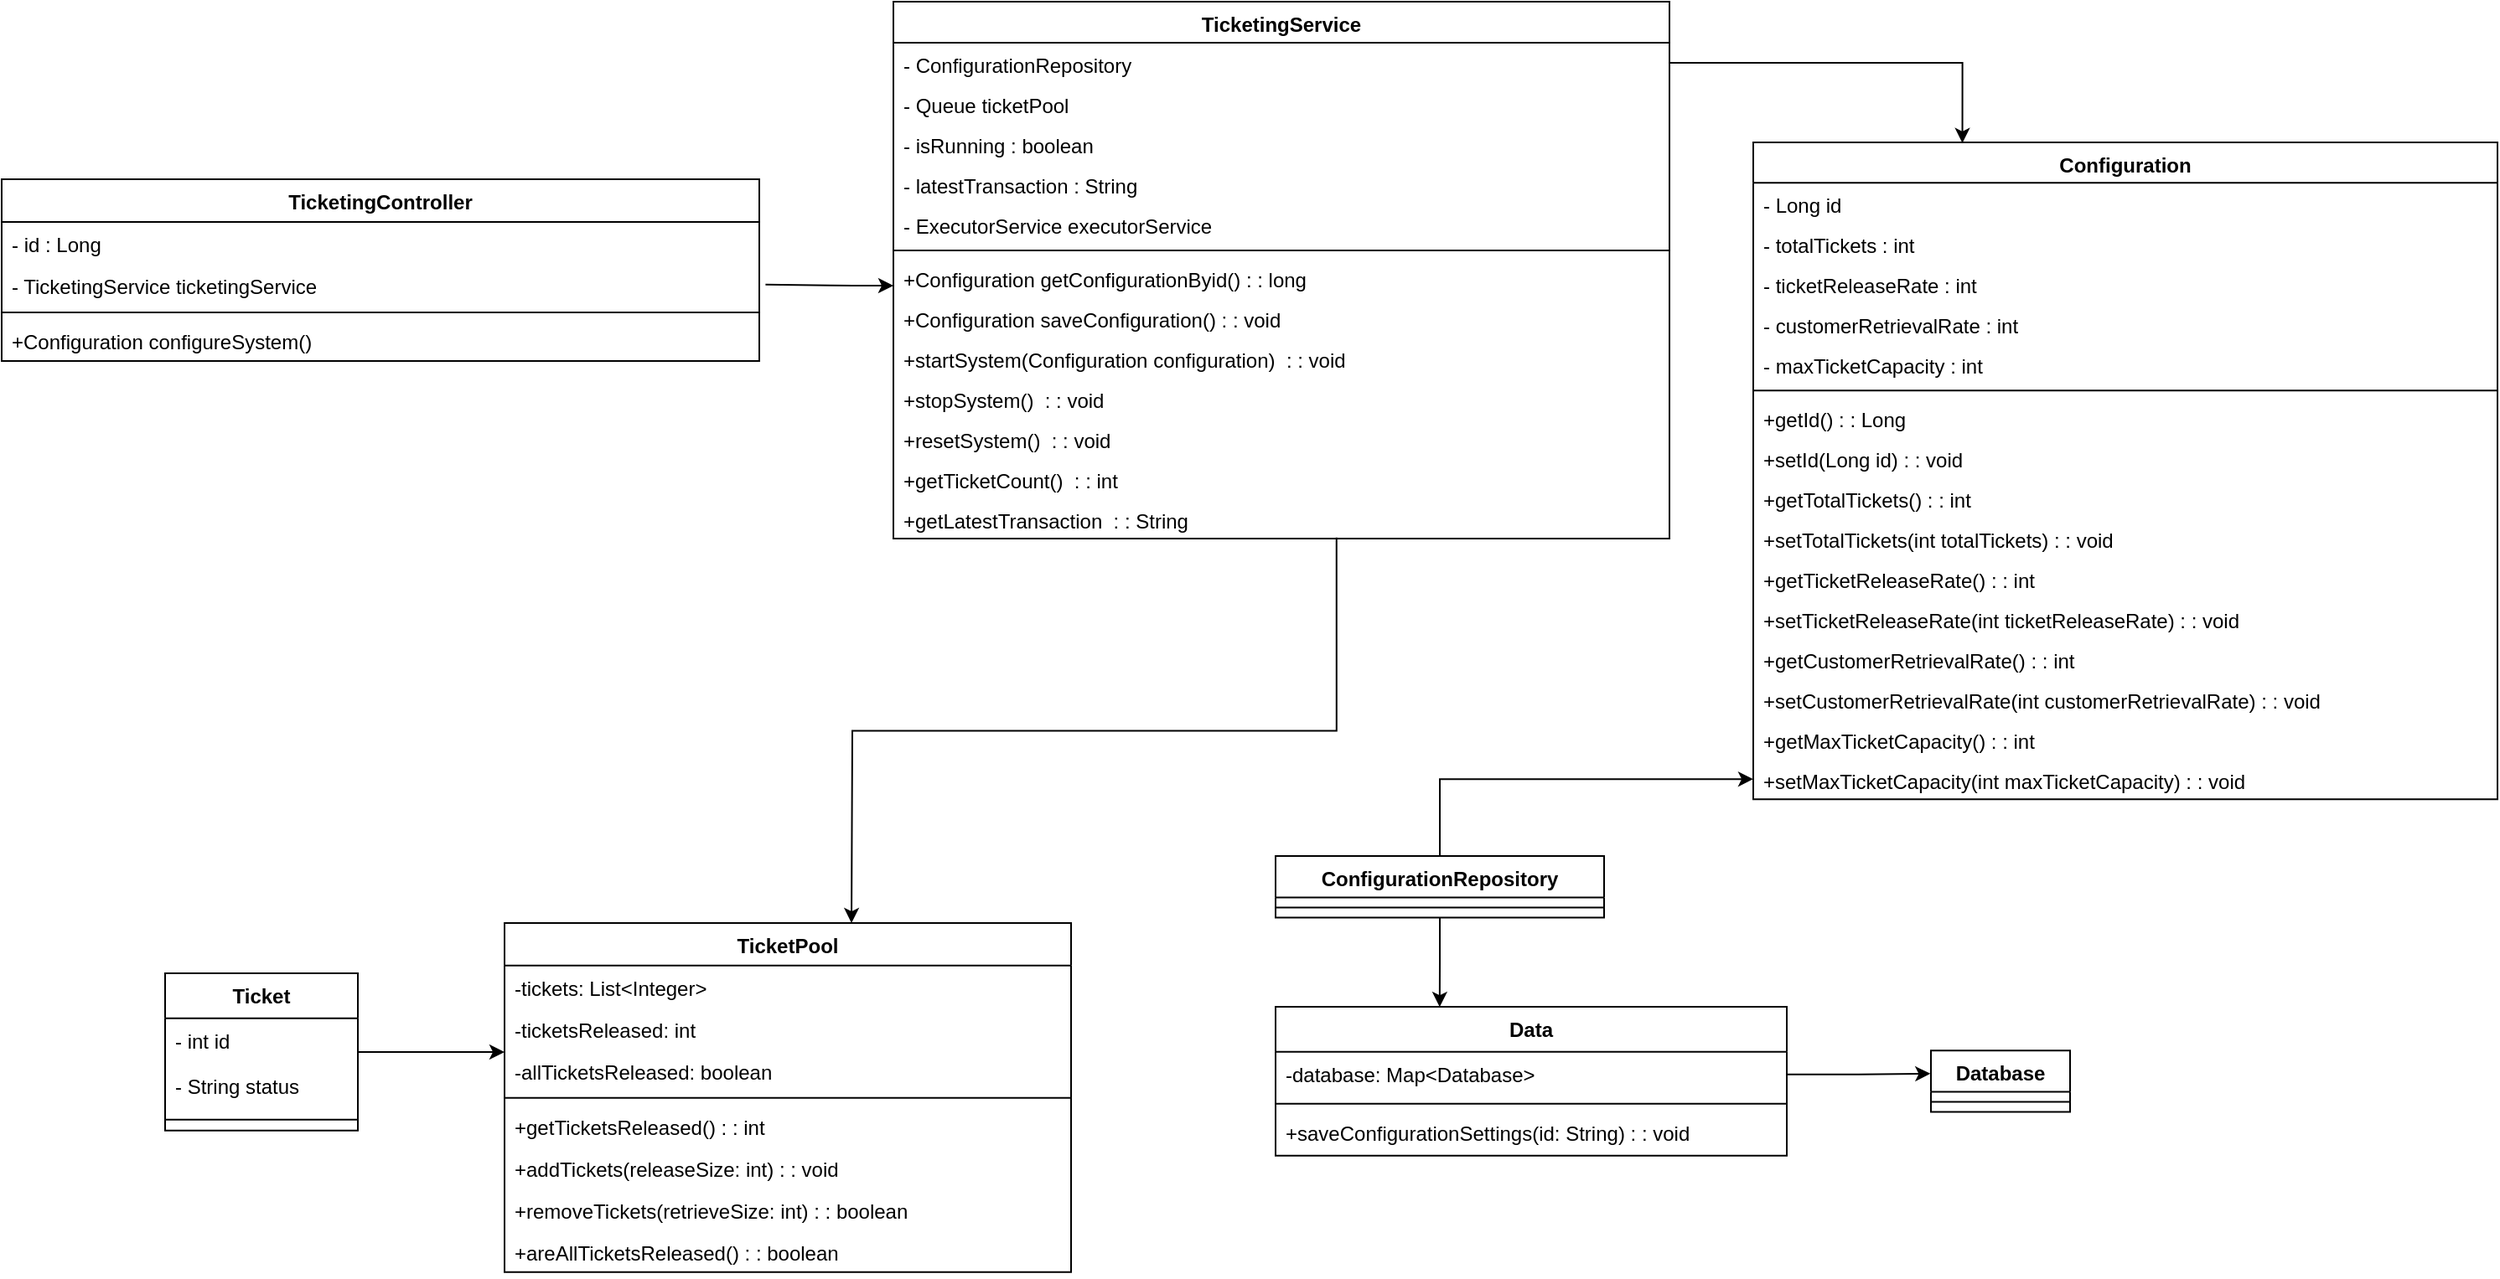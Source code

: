 <mxfile version="25.0.3">
  <diagram id="C5RBs43oDa-KdzZeNtuy" name="Page-1">
    <mxGraphModel dx="3160" dy="1238" grid="1" gridSize="10" guides="1" tooltips="1" connect="1" arrows="1" fold="1" page="1" pageScale="1" pageWidth="827" pageHeight="1169" math="0" shadow="0">
      <root>
        <mxCell id="WIyWlLk6GJQsqaUBKTNV-0" />
        <mxCell id="WIyWlLk6GJQsqaUBKTNV-1" parent="WIyWlLk6GJQsqaUBKTNV-0" />
        <mxCell id="WTj9P_NQEaG9EgnuYuKt-76" value="TicketingController" style="swimlane;fontStyle=1;align=center;verticalAlign=top;childLayout=stackLayout;horizontal=1;startSize=25.4;horizontalStack=0;resizeParent=1;resizeParentMax=0;resizeLast=0;collapsible=0;marginBottom=0;" vertex="1" parent="WIyWlLk6GJQsqaUBKTNV-1">
          <mxGeometry x="-10" y="126.04" width="452" height="108.4" as="geometry" />
        </mxCell>
        <mxCell id="WTj9P_NQEaG9EgnuYuKt-78" value="- id : Long " style="text;strokeColor=none;fillColor=none;align=left;verticalAlign=top;spacingLeft=4;spacingRight=4;overflow=hidden;rotatable=0;points=[[0,0.5],[1,0.5]];portConstraint=eastwest;" vertex="1" parent="WTj9P_NQEaG9EgnuYuKt-76">
          <mxGeometry y="25.4" width="452" height="25" as="geometry" />
        </mxCell>
        <mxCell id="WTj9P_NQEaG9EgnuYuKt-77" value="- TicketingService ticketingService" style="text;strokeColor=none;fillColor=none;align=left;verticalAlign=top;spacingLeft=4;spacingRight=4;overflow=hidden;rotatable=0;points=[[0,0.5],[1,0.5]];portConstraint=eastwest;" vertex="1" parent="WTj9P_NQEaG9EgnuYuKt-76">
          <mxGeometry y="50.4" width="452" height="25" as="geometry" />
        </mxCell>
        <mxCell id="WTj9P_NQEaG9EgnuYuKt-79" style="line;strokeWidth=1;fillColor=none;align=left;verticalAlign=middle;spacingTop=-1;spacingLeft=3;spacingRight=3;rotatable=0;labelPosition=right;points=[];portConstraint=eastwest;strokeColor=inherit;" vertex="1" parent="WTj9P_NQEaG9EgnuYuKt-76">
          <mxGeometry y="75.4" width="452" height="8" as="geometry" />
        </mxCell>
        <mxCell id="WTj9P_NQEaG9EgnuYuKt-80" value="+Configuration configureSystem()" style="text;strokeColor=none;fillColor=none;align=left;verticalAlign=top;spacingLeft=4;spacingRight=4;overflow=hidden;rotatable=0;points=[[0,0.5],[1,0.5]];portConstraint=eastwest;" vertex="1" parent="WTj9P_NQEaG9EgnuYuKt-76">
          <mxGeometry y="83.4" width="452" height="25" as="geometry" />
        </mxCell>
        <mxCell id="WTj9P_NQEaG9EgnuYuKt-86" value="Configuration" style="swimlane;fontStyle=1;align=center;verticalAlign=top;childLayout=stackLayout;horizontal=1;startSize=24.087;horizontalStack=0;resizeParent=1;resizeParentMax=0;resizeLast=0;collapsible=0;marginBottom=0;" vertex="1" parent="WIyWlLk6GJQsqaUBKTNV-1">
          <mxGeometry x="1035" y="104" width="444" height="392.087" as="geometry" />
        </mxCell>
        <mxCell id="WTj9P_NQEaG9EgnuYuKt-87" value="- Long id" style="text;strokeColor=none;fillColor=none;align=left;verticalAlign=top;spacingLeft=4;spacingRight=4;overflow=hidden;rotatable=0;points=[[0,0.5],[1,0.5]];portConstraint=eastwest;" vertex="1" parent="WTj9P_NQEaG9EgnuYuKt-86">
          <mxGeometry y="24.087" width="444" height="24" as="geometry" />
        </mxCell>
        <mxCell id="WTj9P_NQEaG9EgnuYuKt-88" value="- totalTickets : int " style="text;strokeColor=none;fillColor=none;align=left;verticalAlign=top;spacingLeft=4;spacingRight=4;overflow=hidden;rotatable=0;points=[[0,0.5],[1,0.5]];portConstraint=eastwest;" vertex="1" parent="WTj9P_NQEaG9EgnuYuKt-86">
          <mxGeometry y="48.087" width="444" height="24" as="geometry" />
        </mxCell>
        <mxCell id="WTj9P_NQEaG9EgnuYuKt-89" value="- ticketReleaseRate : int " style="text;strokeColor=none;fillColor=none;align=left;verticalAlign=top;spacingLeft=4;spacingRight=4;overflow=hidden;rotatable=0;points=[[0,0.5],[1,0.5]];portConstraint=eastwest;" vertex="1" parent="WTj9P_NQEaG9EgnuYuKt-86">
          <mxGeometry y="72.087" width="444" height="24" as="geometry" />
        </mxCell>
        <mxCell id="WTj9P_NQEaG9EgnuYuKt-90" value="- customerRetrievalRate : int " style="text;strokeColor=none;fillColor=none;align=left;verticalAlign=top;spacingLeft=4;spacingRight=4;overflow=hidden;rotatable=0;points=[[0,0.5],[1,0.5]];portConstraint=eastwest;" vertex="1" parent="WTj9P_NQEaG9EgnuYuKt-86">
          <mxGeometry y="96.087" width="444" height="24" as="geometry" />
        </mxCell>
        <mxCell id="WTj9P_NQEaG9EgnuYuKt-91" value="- maxTicketCapacity : int " style="text;strokeColor=none;fillColor=none;align=left;verticalAlign=top;spacingLeft=4;spacingRight=4;overflow=hidden;rotatable=0;points=[[0,0.5],[1,0.5]];portConstraint=eastwest;" vertex="1" parent="WTj9P_NQEaG9EgnuYuKt-86">
          <mxGeometry y="120.087" width="444" height="24" as="geometry" />
        </mxCell>
        <mxCell id="WTj9P_NQEaG9EgnuYuKt-92" style="line;strokeWidth=1;fillColor=none;align=left;verticalAlign=middle;spacingTop=-1;spacingLeft=3;spacingRight=3;rotatable=0;labelPosition=right;points=[];portConstraint=eastwest;strokeColor=inherit;" vertex="1" parent="WTj9P_NQEaG9EgnuYuKt-86">
          <mxGeometry y="144.087" width="444" height="8" as="geometry" />
        </mxCell>
        <mxCell id="WTj9P_NQEaG9EgnuYuKt-93" value="+getId() : : Long " style="text;strokeColor=none;fillColor=none;align=left;verticalAlign=top;spacingLeft=4;spacingRight=4;overflow=hidden;rotatable=0;points=[[0,0.5],[1,0.5]];portConstraint=eastwest;" vertex="1" parent="WTj9P_NQEaG9EgnuYuKt-86">
          <mxGeometry y="152.087" width="444" height="24" as="geometry" />
        </mxCell>
        <mxCell id="WTj9P_NQEaG9EgnuYuKt-94" value="+setId(Long id) : : void " style="text;strokeColor=none;fillColor=none;align=left;verticalAlign=top;spacingLeft=4;spacingRight=4;overflow=hidden;rotatable=0;points=[[0,0.5],[1,0.5]];portConstraint=eastwest;" vertex="1" parent="WTj9P_NQEaG9EgnuYuKt-86">
          <mxGeometry y="176.087" width="444" height="24" as="geometry" />
        </mxCell>
        <mxCell id="WTj9P_NQEaG9EgnuYuKt-95" value="+getTotalTickets() : : int " style="text;strokeColor=none;fillColor=none;align=left;verticalAlign=top;spacingLeft=4;spacingRight=4;overflow=hidden;rotatable=0;points=[[0,0.5],[1,0.5]];portConstraint=eastwest;" vertex="1" parent="WTj9P_NQEaG9EgnuYuKt-86">
          <mxGeometry y="200.087" width="444" height="24" as="geometry" />
        </mxCell>
        <mxCell id="WTj9P_NQEaG9EgnuYuKt-96" value="+setTotalTickets(int totalTickets) : : void " style="text;strokeColor=none;fillColor=none;align=left;verticalAlign=top;spacingLeft=4;spacingRight=4;overflow=hidden;rotatable=0;points=[[0,0.5],[1,0.5]];portConstraint=eastwest;" vertex="1" parent="WTj9P_NQEaG9EgnuYuKt-86">
          <mxGeometry y="224.087" width="444" height="24" as="geometry" />
        </mxCell>
        <mxCell id="WTj9P_NQEaG9EgnuYuKt-97" value="+getTicketReleaseRate() : : int " style="text;strokeColor=none;fillColor=none;align=left;verticalAlign=top;spacingLeft=4;spacingRight=4;overflow=hidden;rotatable=0;points=[[0,0.5],[1,0.5]];portConstraint=eastwest;" vertex="1" parent="WTj9P_NQEaG9EgnuYuKt-86">
          <mxGeometry y="248.087" width="444" height="24" as="geometry" />
        </mxCell>
        <mxCell id="WTj9P_NQEaG9EgnuYuKt-98" value="+setTicketReleaseRate(int ticketReleaseRate) : : void " style="text;strokeColor=none;fillColor=none;align=left;verticalAlign=top;spacingLeft=4;spacingRight=4;overflow=hidden;rotatable=0;points=[[0,0.5],[1,0.5]];portConstraint=eastwest;" vertex="1" parent="WTj9P_NQEaG9EgnuYuKt-86">
          <mxGeometry y="272.087" width="444" height="24" as="geometry" />
        </mxCell>
        <mxCell id="WTj9P_NQEaG9EgnuYuKt-99" value="+getCustomerRetrievalRate() : : int" style="text;strokeColor=none;fillColor=none;align=left;verticalAlign=top;spacingLeft=4;spacingRight=4;overflow=hidden;rotatable=0;points=[[0,0.5],[1,0.5]];portConstraint=eastwest;" vertex="1" parent="WTj9P_NQEaG9EgnuYuKt-86">
          <mxGeometry y="296.087" width="444" height="24" as="geometry" />
        </mxCell>
        <mxCell id="WTj9P_NQEaG9EgnuYuKt-100" value="+setCustomerRetrievalRate(int customerRetrievalRate) : : void" style="text;strokeColor=none;fillColor=none;align=left;verticalAlign=top;spacingLeft=4;spacingRight=4;overflow=hidden;rotatable=0;points=[[0,0.5],[1,0.5]];portConstraint=eastwest;" vertex="1" parent="WTj9P_NQEaG9EgnuYuKt-86">
          <mxGeometry y="320.087" width="444" height="24" as="geometry" />
        </mxCell>
        <mxCell id="WTj9P_NQEaG9EgnuYuKt-101" value="+getMaxTicketCapacity() : : int" style="text;strokeColor=none;fillColor=none;align=left;verticalAlign=top;spacingLeft=4;spacingRight=4;overflow=hidden;rotatable=0;points=[[0,0.5],[1,0.5]];portConstraint=eastwest;" vertex="1" parent="WTj9P_NQEaG9EgnuYuKt-86">
          <mxGeometry y="344.087" width="444" height="24" as="geometry" />
        </mxCell>
        <mxCell id="WTj9P_NQEaG9EgnuYuKt-102" value="+setMaxTicketCapacity(int maxTicketCapacity) : : void" style="text;strokeColor=none;fillColor=none;align=left;verticalAlign=top;spacingLeft=4;spacingRight=4;overflow=hidden;rotatable=0;points=[[0,0.5],[1,0.5]];portConstraint=eastwest;" vertex="1" parent="WTj9P_NQEaG9EgnuYuKt-86">
          <mxGeometry y="368.087" width="444" height="24" as="geometry" />
        </mxCell>
        <mxCell id="WTj9P_NQEaG9EgnuYuKt-103" value="Ticket" style="swimlane;fontStyle=1;align=center;verticalAlign=top;childLayout=stackLayout;horizontal=1;startSize=26.914;horizontalStack=0;resizeParent=1;resizeParentMax=0;resizeLast=0;collapsible=0;marginBottom=0;" vertex="1" parent="WIyWlLk6GJQsqaUBKTNV-1">
          <mxGeometry x="87.5" y="600" width="115" height="93.914" as="geometry" />
        </mxCell>
        <mxCell id="WTj9P_NQEaG9EgnuYuKt-104" value="- int id" style="text;strokeColor=none;fillColor=none;align=left;verticalAlign=top;spacingLeft=4;spacingRight=4;overflow=hidden;rotatable=0;points=[[0,0.5],[1,0.5]];portConstraint=eastwest;" vertex="1" parent="WTj9P_NQEaG9EgnuYuKt-103">
          <mxGeometry y="26.914" width="115" height="27" as="geometry" />
        </mxCell>
        <mxCell id="WTj9P_NQEaG9EgnuYuKt-105" value="- String status" style="text;strokeColor=none;fillColor=none;align=left;verticalAlign=top;spacingLeft=4;spacingRight=4;overflow=hidden;rotatable=0;points=[[0,0.5],[1,0.5]];portConstraint=eastwest;" vertex="1" parent="WTj9P_NQEaG9EgnuYuKt-103">
          <mxGeometry y="53.914" width="115" height="27" as="geometry" />
        </mxCell>
        <mxCell id="WTj9P_NQEaG9EgnuYuKt-106" style="line;strokeWidth=1;fillColor=none;align=left;verticalAlign=middle;spacingTop=-1;spacingLeft=3;spacingRight=3;rotatable=0;labelPosition=right;points=[];portConstraint=eastwest;strokeColor=inherit;" vertex="1" parent="WTj9P_NQEaG9EgnuYuKt-103">
          <mxGeometry y="80.914" width="115" height="13" as="geometry" />
        </mxCell>
        <mxCell id="WTj9P_NQEaG9EgnuYuKt-107" value="TicketingService" style="swimlane;fontStyle=1;align=center;verticalAlign=top;childLayout=stackLayout;horizontal=1;startSize=24.477;horizontalStack=0;resizeParent=1;resizeParentMax=0;resizeLast=0;collapsible=0;marginBottom=0;" vertex="1" parent="WIyWlLk6GJQsqaUBKTNV-1">
          <mxGeometry x="522" y="20" width="463" height="320.477" as="geometry" />
        </mxCell>
        <mxCell id="WTj9P_NQEaG9EgnuYuKt-108" value="- ConfigurationRepository " style="text;strokeColor=none;fillColor=none;align=left;verticalAlign=top;spacingLeft=4;spacingRight=4;overflow=hidden;rotatable=0;points=[[0,0.5],[1,0.5]];portConstraint=eastwest;" vertex="1" parent="WTj9P_NQEaG9EgnuYuKt-107">
          <mxGeometry y="24.477" width="463" height="24" as="geometry" />
        </mxCell>
        <mxCell id="WTj9P_NQEaG9EgnuYuKt-109" value="- Queue ticketPool" style="text;strokeColor=none;fillColor=none;align=left;verticalAlign=top;spacingLeft=4;spacingRight=4;overflow=hidden;rotatable=0;points=[[0,0.5],[1,0.5]];portConstraint=eastwest;" vertex="1" parent="WTj9P_NQEaG9EgnuYuKt-107">
          <mxGeometry y="48.477" width="463" height="24" as="geometry" />
        </mxCell>
        <mxCell id="WTj9P_NQEaG9EgnuYuKt-110" value="- isRunning : boolean " style="text;strokeColor=none;fillColor=none;align=left;verticalAlign=top;spacingLeft=4;spacingRight=4;overflow=hidden;rotatable=0;points=[[0,0.5],[1,0.5]];portConstraint=eastwest;" vertex="1" parent="WTj9P_NQEaG9EgnuYuKt-107">
          <mxGeometry y="72.477" width="463" height="24" as="geometry" />
        </mxCell>
        <mxCell id="WTj9P_NQEaG9EgnuYuKt-111" value="- latestTransaction : String " style="text;strokeColor=none;fillColor=none;align=left;verticalAlign=top;spacingLeft=4;spacingRight=4;overflow=hidden;rotatable=0;points=[[0,0.5],[1,0.5]];portConstraint=eastwest;" vertex="1" parent="WTj9P_NQEaG9EgnuYuKt-107">
          <mxGeometry y="96.477" width="463" height="24" as="geometry" />
        </mxCell>
        <mxCell id="WTj9P_NQEaG9EgnuYuKt-112" value="- ExecutorService executorService" style="text;strokeColor=none;fillColor=none;align=left;verticalAlign=top;spacingLeft=4;spacingRight=4;overflow=hidden;rotatable=0;points=[[0,0.5],[1,0.5]];portConstraint=eastwest;" vertex="1" parent="WTj9P_NQEaG9EgnuYuKt-107">
          <mxGeometry y="120.477" width="463" height="24" as="geometry" />
        </mxCell>
        <mxCell id="WTj9P_NQEaG9EgnuYuKt-113" style="line;strokeWidth=1;fillColor=none;align=left;verticalAlign=middle;spacingTop=-1;spacingLeft=3;spacingRight=3;rotatable=0;labelPosition=right;points=[];portConstraint=eastwest;strokeColor=inherit;" vertex="1" parent="WTj9P_NQEaG9EgnuYuKt-107">
          <mxGeometry y="144.477" width="463" height="8" as="geometry" />
        </mxCell>
        <mxCell id="WTj9P_NQEaG9EgnuYuKt-114" value="+Configuration getConfigurationByid() : : long" style="text;strokeColor=none;fillColor=none;align=left;verticalAlign=top;spacingLeft=4;spacingRight=4;overflow=hidden;rotatable=0;points=[[0,0.5],[1,0.5]];portConstraint=eastwest;" vertex="1" parent="WTj9P_NQEaG9EgnuYuKt-107">
          <mxGeometry y="152.477" width="463" height="24" as="geometry" />
        </mxCell>
        <mxCell id="WTj9P_NQEaG9EgnuYuKt-115" value="+Configuration saveConfiguration() : : void" style="text;strokeColor=none;fillColor=none;align=left;verticalAlign=top;spacingLeft=4;spacingRight=4;overflow=hidden;rotatable=0;points=[[0,0.5],[1,0.5]];portConstraint=eastwest;" vertex="1" parent="WTj9P_NQEaG9EgnuYuKt-107">
          <mxGeometry y="176.477" width="463" height="24" as="geometry" />
        </mxCell>
        <mxCell id="WTj9P_NQEaG9EgnuYuKt-116" value="+startSystem(Configuration configuration)  : : void" style="text;strokeColor=none;fillColor=none;align=left;verticalAlign=top;spacingLeft=4;spacingRight=4;overflow=hidden;rotatable=0;points=[[0,0.5],[1,0.5]];portConstraint=eastwest;" vertex="1" parent="WTj9P_NQEaG9EgnuYuKt-107">
          <mxGeometry y="200.477" width="463" height="24" as="geometry" />
        </mxCell>
        <mxCell id="WTj9P_NQEaG9EgnuYuKt-117" value="+stopSystem()  : : void" style="text;strokeColor=none;fillColor=none;align=left;verticalAlign=top;spacingLeft=4;spacingRight=4;overflow=hidden;rotatable=0;points=[[0,0.5],[1,0.5]];portConstraint=eastwest;" vertex="1" parent="WTj9P_NQEaG9EgnuYuKt-107">
          <mxGeometry y="224.477" width="463" height="24" as="geometry" />
        </mxCell>
        <mxCell id="WTj9P_NQEaG9EgnuYuKt-118" value="+resetSystem()  : : void" style="text;strokeColor=none;fillColor=none;align=left;verticalAlign=top;spacingLeft=4;spacingRight=4;overflow=hidden;rotatable=0;points=[[0,0.5],[1,0.5]];portConstraint=eastwest;" vertex="1" parent="WTj9P_NQEaG9EgnuYuKt-107">
          <mxGeometry y="248.477" width="463" height="24" as="geometry" />
        </mxCell>
        <mxCell id="WTj9P_NQEaG9EgnuYuKt-119" value="+getTicketCount()  : : int" style="text;strokeColor=none;fillColor=none;align=left;verticalAlign=top;spacingLeft=4;spacingRight=4;overflow=hidden;rotatable=0;points=[[0,0.5],[1,0.5]];portConstraint=eastwest;" vertex="1" parent="WTj9P_NQEaG9EgnuYuKt-107">
          <mxGeometry y="272.477" width="463" height="24" as="geometry" />
        </mxCell>
        <mxCell id="WTj9P_NQEaG9EgnuYuKt-120" value="+getLatestTransaction  : : String" style="text;strokeColor=none;fillColor=none;align=left;verticalAlign=top;spacingLeft=4;spacingRight=4;overflow=hidden;rotatable=0;points=[[0,0.5],[1,0.5]];portConstraint=eastwest;" vertex="1" parent="WTj9P_NQEaG9EgnuYuKt-107">
          <mxGeometry y="296.477" width="463" height="24" as="geometry" />
        </mxCell>
        <mxCell id="WTj9P_NQEaG9EgnuYuKt-241" style="edgeStyle=orthogonalEdgeStyle;rounded=0;orthogonalLoop=1;jettySize=auto;html=1;entryX=0;entryY=0.5;entryDx=0;entryDy=0;" edge="1" parent="WIyWlLk6GJQsqaUBKTNV-1" source="WTj9P_NQEaG9EgnuYuKt-121" target="WTj9P_NQEaG9EgnuYuKt-102">
          <mxGeometry relative="1" as="geometry" />
        </mxCell>
        <mxCell id="WTj9P_NQEaG9EgnuYuKt-121" value="ConfigurationRepository" style="swimlane;fontStyle=1;align=center;verticalAlign=top;childLayout=stackLayout;horizontal=1;startSize=24.7;horizontalStack=0;resizeParent=1;resizeParentMax=0;resizeLast=0;collapsible=0;marginBottom=0;" vertex="1" parent="WIyWlLk6GJQsqaUBKTNV-1">
          <mxGeometry x="750" y="530" width="196" height="36.7" as="geometry" />
        </mxCell>
        <mxCell id="WTj9P_NQEaG9EgnuYuKt-122" style="line;strokeWidth=1;fillColor=none;align=left;verticalAlign=middle;spacingTop=-1;spacingLeft=3;spacingRight=3;rotatable=0;labelPosition=right;points=[];portConstraint=eastwest;strokeColor=inherit;" vertex="1" parent="WTj9P_NQEaG9EgnuYuKt-121">
          <mxGeometry y="24.7" width="196" height="12" as="geometry" />
        </mxCell>
        <mxCell id="WTj9P_NQEaG9EgnuYuKt-202" value="TicketPool" style="swimlane;fontStyle=1;align=center;verticalAlign=top;childLayout=stackLayout;horizontal=1;startSize=25.4;horizontalStack=0;resizeParent=1;resizeParentMax=0;resizeLast=0;collapsible=0;marginBottom=0;" vertex="1" parent="WIyWlLk6GJQsqaUBKTNV-1">
          <mxGeometry x="290" y="570" width="338" height="208.4" as="geometry" />
        </mxCell>
        <mxCell id="WTj9P_NQEaG9EgnuYuKt-203" value="-tickets: List&lt;Integer&gt;" style="text;strokeColor=none;fillColor=none;align=left;verticalAlign=top;spacingLeft=4;spacingRight=4;overflow=hidden;rotatable=0;points=[[0,0.5],[1,0.5]];portConstraint=eastwest;" vertex="1" parent="WTj9P_NQEaG9EgnuYuKt-202">
          <mxGeometry y="25.4" width="338" height="25" as="geometry" />
        </mxCell>
        <mxCell id="WTj9P_NQEaG9EgnuYuKt-205" value="-ticketsReleased: int" style="text;strokeColor=none;fillColor=none;align=left;verticalAlign=top;spacingLeft=4;spacingRight=4;overflow=hidden;rotatable=0;points=[[0,0.5],[1,0.5]];portConstraint=eastwest;" vertex="1" parent="WTj9P_NQEaG9EgnuYuKt-202">
          <mxGeometry y="50.4" width="338" height="25" as="geometry" />
        </mxCell>
        <mxCell id="WTj9P_NQEaG9EgnuYuKt-206" value="-allTicketsReleased: boolean" style="text;strokeColor=none;fillColor=none;align=left;verticalAlign=top;spacingLeft=4;spacingRight=4;overflow=hidden;rotatable=0;points=[[0,0.5],[1,0.5]];portConstraint=eastwest;" vertex="1" parent="WTj9P_NQEaG9EgnuYuKt-202">
          <mxGeometry y="75.4" width="338" height="25" as="geometry" />
        </mxCell>
        <mxCell id="WTj9P_NQEaG9EgnuYuKt-207" style="line;strokeWidth=1;fillColor=none;align=left;verticalAlign=middle;spacingTop=-1;spacingLeft=3;spacingRight=3;rotatable=0;labelPosition=right;points=[];portConstraint=eastwest;strokeColor=inherit;" vertex="1" parent="WTj9P_NQEaG9EgnuYuKt-202">
          <mxGeometry y="100.4" width="338" height="8" as="geometry" />
        </mxCell>
        <mxCell id="WTj9P_NQEaG9EgnuYuKt-208" value="+getTicketsReleased() : : int" style="text;strokeColor=none;fillColor=none;align=left;verticalAlign=top;spacingLeft=4;spacingRight=4;overflow=hidden;rotatable=0;points=[[0,0.5],[1,0.5]];portConstraint=eastwest;" vertex="1" parent="WTj9P_NQEaG9EgnuYuKt-202">
          <mxGeometry y="108.4" width="338" height="25" as="geometry" />
        </mxCell>
        <mxCell id="WTj9P_NQEaG9EgnuYuKt-209" value="+addTickets(releaseSize: int) : : void" style="text;strokeColor=none;fillColor=none;align=left;verticalAlign=top;spacingLeft=4;spacingRight=4;overflow=hidden;rotatable=0;points=[[0,0.5],[1,0.5]];portConstraint=eastwest;" vertex="1" parent="WTj9P_NQEaG9EgnuYuKt-202">
          <mxGeometry y="133.4" width="338" height="25" as="geometry" />
        </mxCell>
        <mxCell id="WTj9P_NQEaG9EgnuYuKt-210" value="+removeTickets(retrieveSize: int) : : boolean" style="text;strokeColor=none;fillColor=none;align=left;verticalAlign=top;spacingLeft=4;spacingRight=4;overflow=hidden;rotatable=0;points=[[0,0.5],[1,0.5]];portConstraint=eastwest;" vertex="1" parent="WTj9P_NQEaG9EgnuYuKt-202">
          <mxGeometry y="158.4" width="338" height="25" as="geometry" />
        </mxCell>
        <mxCell id="WTj9P_NQEaG9EgnuYuKt-211" value="+areAllTicketsReleased() : : boolean" style="text;strokeColor=none;fillColor=none;align=left;verticalAlign=top;spacingLeft=4;spacingRight=4;overflow=hidden;rotatable=0;points=[[0,0.5],[1,0.5]];portConstraint=eastwest;" vertex="1" parent="WTj9P_NQEaG9EgnuYuKt-202">
          <mxGeometry y="183.4" width="338" height="25" as="geometry" />
        </mxCell>
        <mxCell id="WTj9P_NQEaG9EgnuYuKt-230" value="Data" style="swimlane;fontStyle=1;align=center;verticalAlign=top;childLayout=stackLayout;horizontal=1;startSize=26.9;horizontalStack=0;resizeParent=1;resizeParentMax=0;resizeLast=0;collapsible=0;marginBottom=0;" vertex="1" parent="WIyWlLk6GJQsqaUBKTNV-1">
          <mxGeometry x="750" y="620" width="305" height="88.9" as="geometry" />
        </mxCell>
        <mxCell id="WTj9P_NQEaG9EgnuYuKt-231" value="-database: Map&lt;Database&gt;" style="text;strokeColor=none;fillColor=none;align=left;verticalAlign=top;spacingLeft=4;spacingRight=4;overflow=hidden;rotatable=0;points=[[0,0.5],[1,0.5]];portConstraint=eastwest;" vertex="1" parent="WTj9P_NQEaG9EgnuYuKt-230">
          <mxGeometry y="26.9" width="305" height="27" as="geometry" />
        </mxCell>
        <mxCell id="WTj9P_NQEaG9EgnuYuKt-234" style="line;strokeWidth=1;fillColor=none;align=left;verticalAlign=middle;spacingTop=-1;spacingLeft=3;spacingRight=3;rotatable=0;labelPosition=right;points=[];portConstraint=eastwest;strokeColor=inherit;" vertex="1" parent="WTj9P_NQEaG9EgnuYuKt-230">
          <mxGeometry y="53.9" width="305" height="8" as="geometry" />
        </mxCell>
        <mxCell id="WTj9P_NQEaG9EgnuYuKt-235" value="+saveConfigurationSettings(id: String) : : void" style="text;strokeColor=none;fillColor=none;align=left;verticalAlign=top;spacingLeft=4;spacingRight=4;overflow=hidden;rotatable=0;points=[[0,0.5],[1,0.5]];portConstraint=eastwest;" vertex="1" parent="WTj9P_NQEaG9EgnuYuKt-230">
          <mxGeometry y="61.9" width="305" height="27" as="geometry" />
        </mxCell>
        <mxCell id="WTj9P_NQEaG9EgnuYuKt-237" style="edgeStyle=orthogonalEdgeStyle;rounded=0;orthogonalLoop=1;jettySize=auto;html=1;exitX=0.571;exitY=0.977;exitDx=0;exitDy=0;exitPerimeter=0;" edge="1" parent="WIyWlLk6GJQsqaUBKTNV-1" source="WTj9P_NQEaG9EgnuYuKt-120">
          <mxGeometry relative="1" as="geometry">
            <mxPoint x="497" y="570" as="targetPoint" />
          </mxGeometry>
        </mxCell>
        <mxCell id="WTj9P_NQEaG9EgnuYuKt-238" style="edgeStyle=orthogonalEdgeStyle;rounded=0;orthogonalLoop=1;jettySize=auto;html=1;" edge="1" parent="WIyWlLk6GJQsqaUBKTNV-1" source="WTj9P_NQEaG9EgnuYuKt-103">
          <mxGeometry relative="1" as="geometry">
            <mxPoint x="290" y="647" as="targetPoint" />
          </mxGeometry>
        </mxCell>
        <mxCell id="WTj9P_NQEaG9EgnuYuKt-240" style="edgeStyle=orthogonalEdgeStyle;rounded=0;orthogonalLoop=1;jettySize=auto;html=1;entryX=0.281;entryY=0.001;entryDx=0;entryDy=0;entryPerimeter=0;" edge="1" parent="WIyWlLk6GJQsqaUBKTNV-1" source="WTj9P_NQEaG9EgnuYuKt-108" target="WTj9P_NQEaG9EgnuYuKt-86">
          <mxGeometry relative="1" as="geometry" />
        </mxCell>
        <mxCell id="WTj9P_NQEaG9EgnuYuKt-242" value="Database" style="swimlane;fontStyle=1;align=center;verticalAlign=top;childLayout=stackLayout;horizontal=1;startSize=24.7;horizontalStack=0;resizeParent=1;resizeParentMax=0;resizeLast=0;collapsible=0;marginBottom=0;" vertex="1" parent="WIyWlLk6GJQsqaUBKTNV-1">
          <mxGeometry x="1141" y="646.1" width="83" height="36.7" as="geometry" />
        </mxCell>
        <mxCell id="WTj9P_NQEaG9EgnuYuKt-243" style="line;strokeWidth=1;fillColor=none;align=left;verticalAlign=middle;spacingTop=-1;spacingLeft=3;spacingRight=3;rotatable=0;labelPosition=right;points=[];portConstraint=eastwest;strokeColor=inherit;" vertex="1" parent="WTj9P_NQEaG9EgnuYuKt-242">
          <mxGeometry y="24.7" width="83" height="12" as="geometry" />
        </mxCell>
        <mxCell id="WTj9P_NQEaG9EgnuYuKt-245" style="edgeStyle=orthogonalEdgeStyle;rounded=0;orthogonalLoop=1;jettySize=auto;html=1;entryX=-0.008;entryY=0.71;entryDx=0;entryDy=0;entryPerimeter=0;" edge="1" parent="WIyWlLk6GJQsqaUBKTNV-1">
          <mxGeometry relative="1" as="geometry">
            <mxPoint x="445.7" y="188.898" as="sourcePoint" />
            <mxPoint x="521.996" y="189.517" as="targetPoint" />
          </mxGeometry>
        </mxCell>
        <mxCell id="WTj9P_NQEaG9EgnuYuKt-247" style="edgeStyle=orthogonalEdgeStyle;rounded=0;orthogonalLoop=1;jettySize=auto;html=1;entryX=0.321;entryY=0.001;entryDx=0;entryDy=0;entryPerimeter=0;" edge="1" parent="WIyWlLk6GJQsqaUBKTNV-1" source="WTj9P_NQEaG9EgnuYuKt-121" target="WTj9P_NQEaG9EgnuYuKt-230">
          <mxGeometry relative="1" as="geometry" />
        </mxCell>
        <mxCell id="WTj9P_NQEaG9EgnuYuKt-248" style="edgeStyle=orthogonalEdgeStyle;rounded=0;orthogonalLoop=1;jettySize=auto;html=1;entryX=-0.004;entryY=0.376;entryDx=0;entryDy=0;entryPerimeter=0;" edge="1" parent="WIyWlLk6GJQsqaUBKTNV-1" source="WTj9P_NQEaG9EgnuYuKt-231" target="WTj9P_NQEaG9EgnuYuKt-242">
          <mxGeometry relative="1" as="geometry">
            <mxPoint x="1140" y="660" as="targetPoint" />
          </mxGeometry>
        </mxCell>
      </root>
    </mxGraphModel>
  </diagram>
</mxfile>

